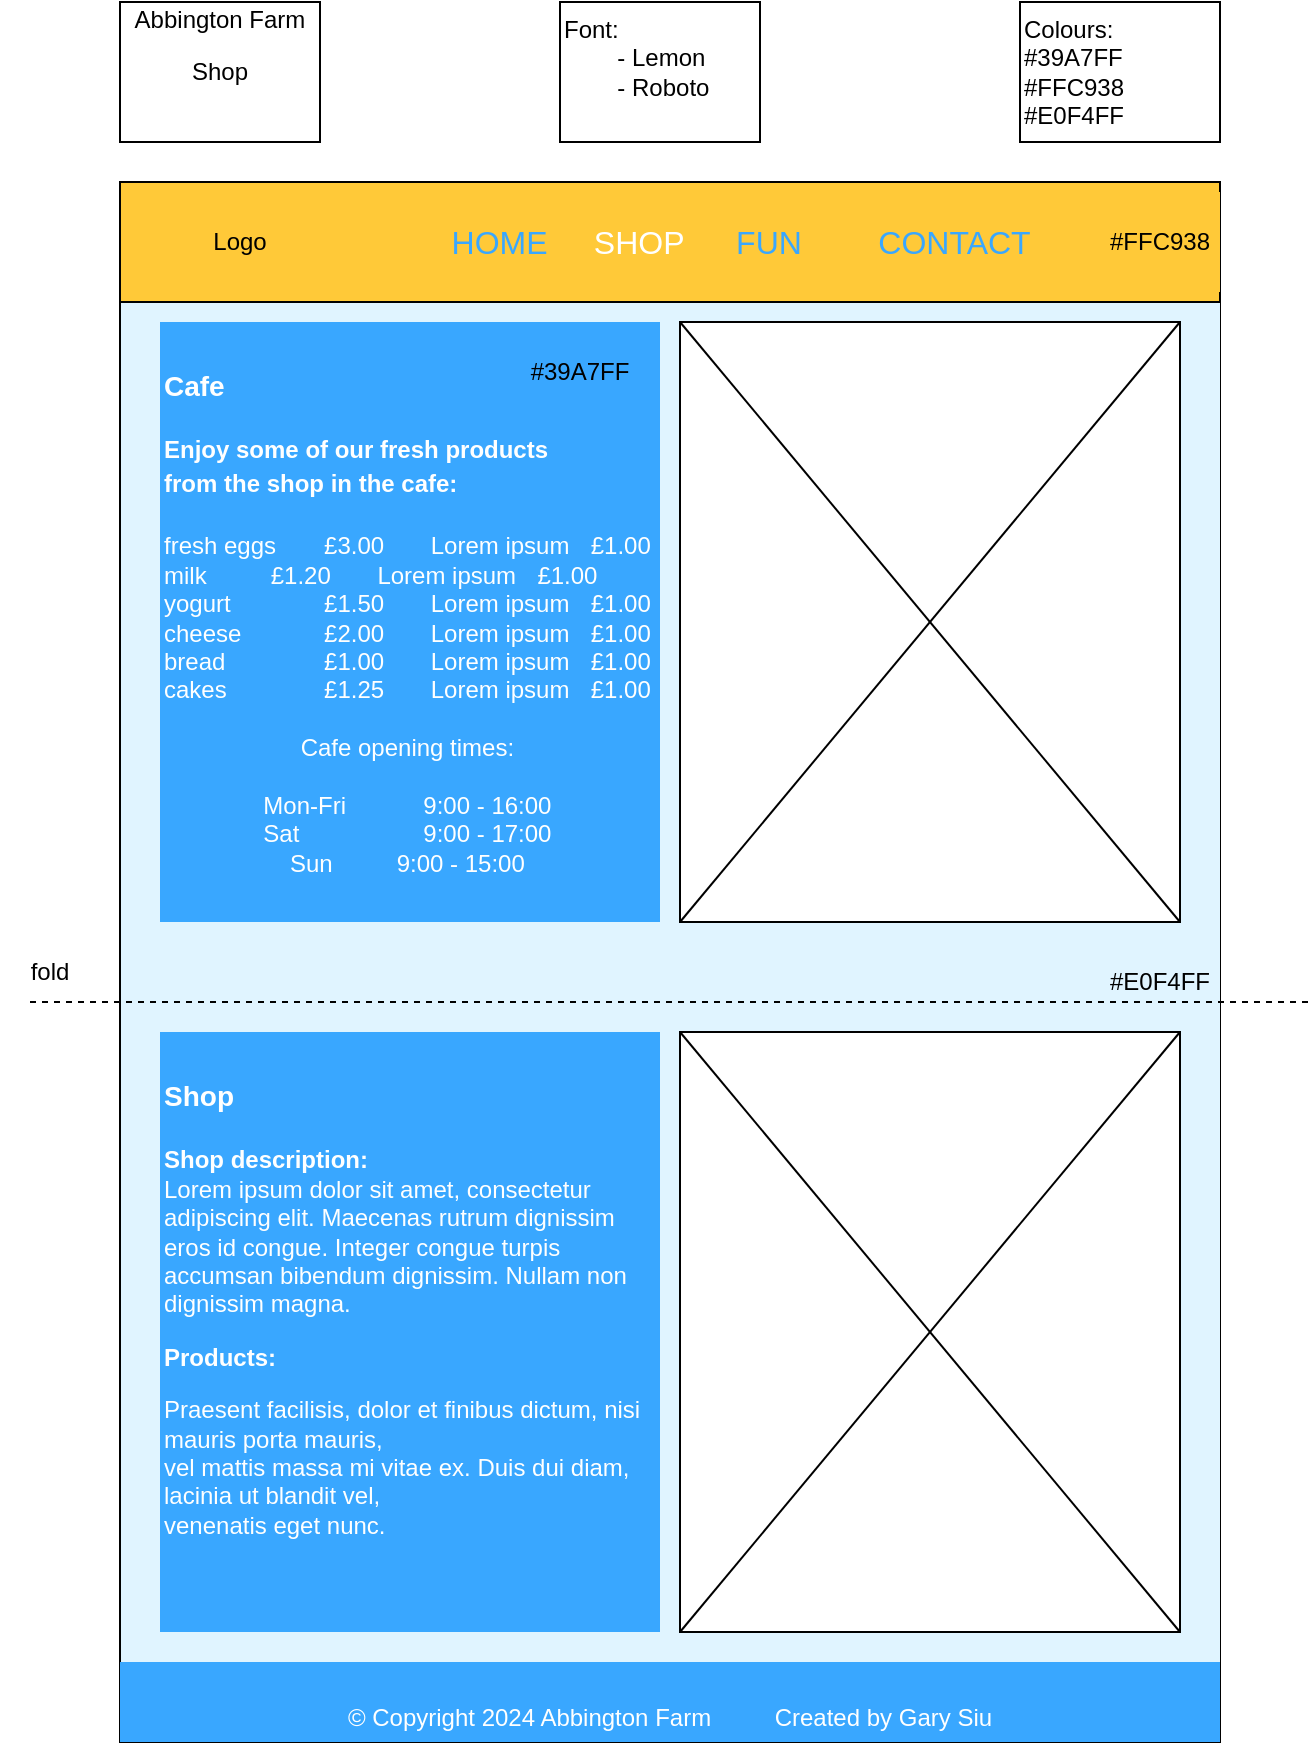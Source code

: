 <mxfile version="23.1.7" type="device">
  <diagram name="Page-1" id="TmDt9XGM6VzQtZlpyaEq">
    <mxGraphModel dx="746" dy="1105" grid="1" gridSize="10" guides="1" tooltips="1" connect="1" arrows="1" fold="1" page="1" pageScale="1" pageWidth="827" pageHeight="1169" math="0" shadow="0">
      <root>
        <mxCell id="0" />
        <mxCell id="1" parent="0" />
        <mxCell id="0ws95KaB-2t9atwoKgnw-23" value="" style="rounded=0;whiteSpace=wrap;html=1;fillColor=#E0F4FF;" parent="1" vertex="1">
          <mxGeometry x="100" y="220" width="550" height="720" as="geometry" />
        </mxCell>
        <mxCell id="0ws95KaB-2t9atwoKgnw-8" value="#E0F4FF" style="rounded=0;whiteSpace=wrap;html=1;strokeColor=none;fillColor=#E0F4FF;" parent="1" vertex="1">
          <mxGeometry x="590" y="220" width="60" height="680" as="geometry" />
        </mxCell>
        <mxCell id="0ws95KaB-2t9atwoKgnw-9" value="&lt;div align=&quot;left&quot; style=&quot;font-size: 16px;&quot;&gt;&lt;font color=&quot;#39a7ff&quot; style=&quot;font-size: 16px;&quot;&gt;&lt;span style=&quot;white-space: pre;&quot;&gt;&#x9;&lt;/span&gt;&lt;span style=&quot;white-space: pre;&quot;&gt;&#x9;HOME&lt;/span&gt;&lt;/font&gt;&lt;font color=&quot;#39a7ff&quot; style=&quot;font-size: 16px;&quot;&gt; &lt;span style=&quot;white-space: pre;&quot;&gt;&#x9;&lt;/span&gt;&lt;/font&gt;&lt;font color=&quot;#ffffff&quot;&gt;SHOP&lt;/font&gt;&lt;font color=&quot;#ffffff&quot; style=&quot;font-size: 16px;&quot;&gt; &lt;span style=&quot;white-space: pre;&quot;&gt;&#x9;&lt;/span&gt;&lt;/font&gt;&lt;font color=&quot;#39a7ff&quot;&gt;FUN&lt;/font&gt;&lt;font color=&quot;#39a7ff&quot; style=&quot;font-size: 16px;&quot;&gt; &lt;span style=&quot;white-space: pre;&quot;&gt;&#x9;CONTACT&lt;/span&gt;&lt;br style=&quot;font-size: 16px;&quot;&gt;&lt;/font&gt;&lt;/div&gt;" style="rounded=0;whiteSpace=wrap;html=1;fillColor=#FFC938;fontSize=16;fontColor=#416D19;" parent="1" vertex="1">
          <mxGeometry x="100" y="160" width="550" height="60" as="geometry" />
        </mxCell>
        <mxCell id="0ws95KaB-2t9atwoKgnw-10" value="Logo" style="rounded=0;whiteSpace=wrap;html=1;strokeColor=none;fillColor=none;" parent="1" vertex="1">
          <mxGeometry x="100" y="160" width="120" height="60" as="geometry" />
        </mxCell>
        <mxCell id="0ws95KaB-2t9atwoKgnw-19" value="&lt;font color=&quot;#ffffff&quot; size=&quot;1&quot;&gt;&lt;b style=&quot;font-size: 14px;&quot;&gt;&lt;br&gt;Cafe&lt;br&gt;&lt;br&gt;&lt;/b&gt;&lt;/font&gt;&lt;font color=&quot;#ffffff&quot;&gt;&lt;b&gt;Enjoy some of our fresh products&lt;br&gt;from the shop in the cafe:&lt;/b&gt;&lt;font size=&quot;1&quot;&gt;&lt;b style=&quot;font-size: 14px;&quot;&gt;&lt;br&gt;&lt;br&gt;&lt;/b&gt;&lt;/font&gt;fresh eggs&lt;span style=&quot;white-space: pre;&quot;&gt;&#x9;&lt;/span&gt;£3.00&lt;span style=&quot;white-space: pre;&quot;&gt;&#x9;&lt;/span&gt;Lorem ipsum&lt;span style=&quot;white-space: pre;&quot;&gt;&#x9;&lt;/span&gt;£1.00 &lt;br&gt;milk&lt;span style=&quot;white-space: pre;&quot;&gt;&#x9;&lt;/span&gt;&lt;span style=&quot;white-space: pre;&quot;&gt;&#x9;&lt;/span&gt;£1.20&lt;span style=&quot;white-space: pre;&quot;&gt;&#x9;&lt;/span&gt;&lt;span style=&quot;white-space: pre;&quot;&gt;Lorem ipsum&lt;span style=&quot;white-space: pre;&quot;&gt;&#x9;&lt;/span&gt;£1.00&lt;/span&gt;&lt;br&gt;yogurt&lt;span style=&quot;white-space: pre;&quot;&gt;&#x9;&lt;/span&gt;&lt;span style=&quot;white-space: pre;&quot;&gt;&#x9;&lt;/span&gt;£1.50&lt;span style=&quot;white-space: pre;&quot;&gt;&#x9;&lt;/span&gt;Lorem ipsum&lt;span style=&quot;white-space: pre;&quot;&gt;&#x9;&lt;/span&gt;£1.00&lt;br&gt;cheese&lt;span style=&quot;white-space: pre;&quot;&gt;&#x9;&lt;/span&gt;&lt;span style=&quot;white-space: pre;&quot;&gt;&#x9;&lt;/span&gt;£2.00&lt;span style=&quot;white-space: pre;&quot;&gt;&#x9;&lt;/span&gt;Lorem ipsum&lt;span style=&quot;white-space: pre;&quot;&gt;&#x9;&lt;/span&gt;£1.00&lt;br&gt;bread&lt;span style=&quot;white-space: pre;&quot;&gt;&#x9;&lt;/span&gt;&lt;span style=&quot;white-space: pre;&quot;&gt;&#x9;&lt;/span&gt;£1.00&lt;span style=&quot;white-space: pre;&quot;&gt;&#x9;&lt;/span&gt;Lorem ipsum&lt;span style=&quot;white-space: pre;&quot;&gt;&#x9;&lt;/span&gt;£1.00&lt;br&gt;cakes&lt;span style=&quot;white-space: pre;&quot;&gt;&#x9;&lt;/span&gt;&lt;span style=&quot;white-space: pre;&quot;&gt;&#x9;&lt;/span&gt;£1.25&lt;span style=&quot;white-space: pre;&quot;&gt;&#x9;&lt;/span&gt;Lorem ipsum&lt;span style=&quot;white-space: pre;&quot;&gt;&#x9;&lt;/span&gt;£1.00&lt;br&gt;&lt;br&gt;&lt;/font&gt;&lt;div align=&quot;center&quot;&gt;&lt;font color=&quot;#ffffff&quot;&gt;Cafe opening times:&lt;br&gt;&lt;br&gt;Mon-Fri&lt;span style=&quot;white-space: pre;&quot;&gt;&#x9;&lt;/span&gt;&lt;span style=&quot;white-space: pre;&quot;&gt;&#x9;&lt;/span&gt;9:00 - 16:00&lt;br&gt;Sat&lt;span style=&quot;white-space: pre;&quot;&gt;&#x9;&lt;/span&gt;&lt;span style=&quot;white-space: pre;&quot;&gt;&#x9;&lt;/span&gt;&lt;span style=&quot;white-space: pre;&quot;&gt;&#x9;&lt;/span&gt;9:00 - 17:00&lt;br&gt;Sun&lt;span style=&quot;white-space: pre;&quot;&gt;&#x9;&lt;/span&gt;&lt;span style=&quot;white-space: pre;&quot;&gt;&#x9;&lt;/span&gt;9:00 - 15:00&lt;br&gt;&lt;/font&gt;&lt;/div&gt;&lt;font color=&quot;#ffffff&quot;&gt;&lt;br&gt;&lt;/font&gt;&lt;div&gt;&lt;font color=&quot;#ffffff&quot;&gt;&lt;br&gt;&lt;/font&gt;&lt;/div&gt;" style="rounded=0;html=1;verticalAlign=top;align=left;fillColor=#39A7FF;strokeColor=none;whiteSpace=wrap;" parent="1" vertex="1">
          <mxGeometry x="120" y="230" width="250" height="300" as="geometry" />
        </mxCell>
        <mxCell id="0ws95KaB-2t9atwoKgnw-25" value="#FFC938" style="rounded=0;whiteSpace=wrap;html=1;fillColor=#FFC938;strokeColor=none;" parent="1" vertex="1">
          <mxGeometry x="590" y="165" width="60" height="50" as="geometry" />
        </mxCell>
        <mxCell id="0ws95KaB-2t9atwoKgnw-32" value="" style="endArrow=none;dashed=1;html=1;rounded=0;" parent="1" edge="1">
          <mxGeometry width="50" height="50" relative="1" as="geometry">
            <mxPoint x="55" y="570" as="sourcePoint" />
            <mxPoint x="695" y="570" as="targetPoint" />
          </mxGeometry>
        </mxCell>
        <mxCell id="0ws95KaB-2t9atwoKgnw-33" value="fold" style="rounded=0;whiteSpace=wrap;html=1;strokeColor=none;fillColor=none;" parent="1" vertex="1">
          <mxGeometry x="40" y="540" width="50" height="30" as="geometry" />
        </mxCell>
        <mxCell id="LlhT0cMFiizDyWCZ6gN1-1" value="#39A7FF" style="rounded=0;whiteSpace=wrap;html=1;fillColor=#39A7FF;strokeColor=none;" parent="1" vertex="1">
          <mxGeometry x="300" y="230" width="60" height="50" as="geometry" />
        </mxCell>
        <mxCell id="0ws95KaB-2t9atwoKgnw-30" value="&lt;font color=&quot;#ffffff&quot; size=&quot;1&quot;&gt;&lt;b style=&quot;font-size: 14px;&quot;&gt;&lt;br&gt;Shop&lt;br&gt;&lt;br&gt;&lt;/b&gt;&lt;/font&gt;&lt;font color=&quot;#ffffff&quot;&gt;&lt;b&gt;Shop description:&lt;br&gt;&lt;/b&gt;&lt;/font&gt;&lt;div id=&quot;lipsum&quot;&gt;&lt;font color=&quot;#ffffff&quot;&gt;Lorem ipsum dolor sit amet, consectetur adipiscing elit. Maecenas rutrum dignissim eros id congue. Integer congue turpis accumsan bibendum dignissim. Nullam non dignissim magna.&lt;br&gt;&lt;/font&gt;&lt;p&gt;&lt;font color=&quot;#ffffff&quot;&gt;&lt;b&gt;Products:&lt;/b&gt;&lt;/font&gt;&lt;/p&gt;&lt;p&gt;&lt;font color=&quot;#ffffff&quot;&gt;Praesent facilisis, dolor et finibus dictum, nisi mauris porta mauris, &lt;br&gt;vel mattis massa mi vitae ex. Duis dui diam, lacinia ut blandit vel, &lt;br&gt;venenatis eget nunc.&lt;br&gt;&lt;/font&gt;&lt;/p&gt;&lt;/div&gt;&lt;font color=&quot;#ffffff&quot;&gt;&lt;br&gt;&lt;br&gt;&lt;/font&gt;&lt;div&gt;&lt;font color=&quot;#ffffff&quot;&gt;&lt;br&gt;&lt;/font&gt;&lt;/div&gt;" style="rounded=0;whiteSpace=wrap;html=1;verticalAlign=top;align=left;fillColor=#39A7FF;strokeColor=none;" parent="1" vertex="1">
          <mxGeometry x="120" y="585" width="250" height="300" as="geometry" />
        </mxCell>
        <mxCell id="0lf-IBoPSggxNzyNt4II-1" value="Font:&lt;br&gt;&lt;span style=&quot;white-space: pre;&quot;&gt;&#x9;&lt;/span&gt;- Lemon&lt;br&gt;&lt;span style=&quot;white-space: pre;&quot;&gt;&#x9;&lt;/span&gt;- Roboto" style="rounded=0;whiteSpace=wrap;html=1;align=left;verticalAlign=top;fontStyle=0" parent="1" vertex="1">
          <mxGeometry x="320" y="70" width="100" height="70" as="geometry" />
        </mxCell>
        <mxCell id="0lf-IBoPSggxNzyNt4II-2" value="Colours:&lt;span style=&quot;&quot;&gt; &lt;br&gt;#39A7FF&lt;/span&gt;&lt;br&gt;#FFC938&lt;br&gt;#E0F4FF" style="rounded=0;whiteSpace=wrap;html=1;align=left;verticalAlign=top;fontStyle=0" parent="1" vertex="1">
          <mxGeometry x="550" y="70" width="100" height="70" as="geometry" />
        </mxCell>
        <mxCell id="0lf-IBoPSggxNzyNt4II-3" value="" style="group" parent="1" vertex="1" connectable="0">
          <mxGeometry x="100" y="70" width="100" height="70" as="geometry" />
        </mxCell>
        <mxCell id="0lf-IBoPSggxNzyNt4II-4" value="Shop" style="rounded=0;whiteSpace=wrap;html=1;align=center;verticalAlign=middle;" parent="0lf-IBoPSggxNzyNt4II-3" vertex="1">
          <mxGeometry width="100" height="70" as="geometry" />
        </mxCell>
        <mxCell id="0lf-IBoPSggxNzyNt4II-5" value="Abbington Farm" style="rounded=0;whiteSpace=wrap;html=1;strokeColor=none;fillColor=none;" parent="0lf-IBoPSggxNzyNt4II-3" vertex="1">
          <mxGeometry x="5" width="90" height="17.5" as="geometry" />
        </mxCell>
        <mxCell id="Jr-u3rOe_BaHlFGykeyt-1" value="&lt;font&gt;&lt;br&gt;&lt;/font&gt;&lt;p&gt;&lt;font&gt;© Copyright 2024 Abbington Farm&lt;span style=&quot;white-space: pre;&quot;&gt;&#x9;&lt;/span&gt;&lt;span style=&quot;white-space: pre;&quot;&gt;&#x9;&lt;/span&gt;Created by Gary Siu&lt;br&gt;&lt;/font&gt;&lt;/p&gt;" style="rounded=0;whiteSpace=wrap;html=1;verticalAlign=middle;align=center;fillColor=#39A7FF;strokeColor=none;fontColor=#FFFFFF;" parent="1" vertex="1">
          <mxGeometry x="100" y="900" width="550" height="40" as="geometry" />
        </mxCell>
        <mxCell id="QjVPYJuofLYx1-bALeEJ-4" value="" style="group" vertex="1" connectable="0" parent="1">
          <mxGeometry x="380" y="230" width="250" height="300" as="geometry" />
        </mxCell>
        <mxCell id="0ws95KaB-2t9atwoKgnw-27" value="" style="rounded=0;whiteSpace=wrap;html=1;" parent="QjVPYJuofLYx1-bALeEJ-4" vertex="1">
          <mxGeometry width="250" height="300" as="geometry" />
        </mxCell>
        <mxCell id="0ws95KaB-2t9atwoKgnw-28" value="" style="endArrow=none;html=1;rounded=0;exitX=0;exitY=0;exitDx=0;exitDy=0;entryX=1;entryY=1;entryDx=0;entryDy=0;" parent="QjVPYJuofLYx1-bALeEJ-4" source="0ws95KaB-2t9atwoKgnw-27" target="0ws95KaB-2t9atwoKgnw-27" edge="1">
          <mxGeometry width="50" height="50" relative="1" as="geometry">
            <mxPoint x="-40" y="280" as="sourcePoint" />
            <mxPoint x="10" y="230" as="targetPoint" />
          </mxGeometry>
        </mxCell>
        <mxCell id="0ws95KaB-2t9atwoKgnw-29" value="" style="endArrow=none;html=1;rounded=0;exitX=0;exitY=1;exitDx=0;exitDy=0;entryX=1;entryY=0;entryDx=0;entryDy=0;" parent="QjVPYJuofLYx1-bALeEJ-4" source="0ws95KaB-2t9atwoKgnw-27" target="0ws95KaB-2t9atwoKgnw-27" edge="1">
          <mxGeometry width="50" height="50" relative="1" as="geometry">
            <mxPoint x="-290.0" y="370" as="sourcePoint" />
            <mxPoint x="150" y="380" as="targetPoint" />
          </mxGeometry>
        </mxCell>
        <mxCell id="QjVPYJuofLYx1-bALeEJ-5" value="" style="group" vertex="1" connectable="0" parent="1">
          <mxGeometry x="380" y="585" width="250" height="300" as="geometry" />
        </mxCell>
        <mxCell id="QjVPYJuofLYx1-bALeEJ-6" value="" style="rounded=0;whiteSpace=wrap;html=1;" vertex="1" parent="QjVPYJuofLYx1-bALeEJ-5">
          <mxGeometry width="250" height="300" as="geometry" />
        </mxCell>
        <mxCell id="QjVPYJuofLYx1-bALeEJ-7" value="" style="endArrow=none;html=1;rounded=0;exitX=0;exitY=0;exitDx=0;exitDy=0;entryX=1;entryY=1;entryDx=0;entryDy=0;" edge="1" parent="QjVPYJuofLYx1-bALeEJ-5" source="QjVPYJuofLYx1-bALeEJ-6" target="QjVPYJuofLYx1-bALeEJ-6">
          <mxGeometry width="50" height="50" relative="1" as="geometry">
            <mxPoint x="-40" y="280" as="sourcePoint" />
            <mxPoint x="10" y="230" as="targetPoint" />
          </mxGeometry>
        </mxCell>
        <mxCell id="QjVPYJuofLYx1-bALeEJ-8" value="" style="endArrow=none;html=1;rounded=0;exitX=0;exitY=1;exitDx=0;exitDy=0;entryX=1;entryY=0;entryDx=0;entryDy=0;" edge="1" parent="QjVPYJuofLYx1-bALeEJ-5" source="QjVPYJuofLYx1-bALeEJ-6" target="QjVPYJuofLYx1-bALeEJ-6">
          <mxGeometry width="50" height="50" relative="1" as="geometry">
            <mxPoint x="-290.0" y="370" as="sourcePoint" />
            <mxPoint x="150" y="380" as="targetPoint" />
          </mxGeometry>
        </mxCell>
      </root>
    </mxGraphModel>
  </diagram>
</mxfile>
